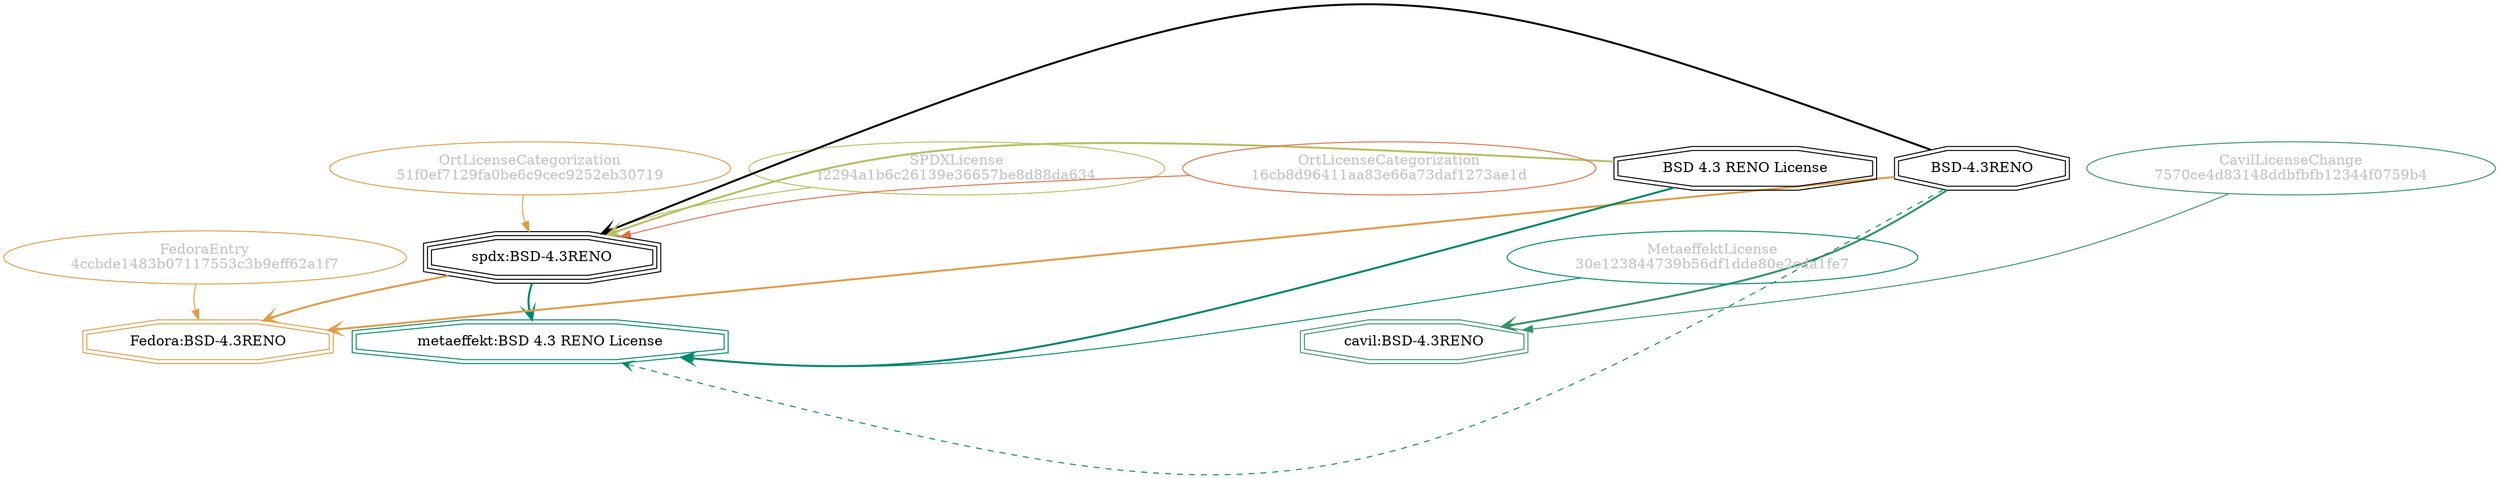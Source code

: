 strict digraph {
    node [shape=box];
    graph [splines=curved];
    550 [label="SPDXLicense\nf2294a1b6c26139e36657be8d88da634"
        ,fontcolor=gray
        ,color="#b8bf62"
        ,fillcolor="beige;1"
        ,shape=ellipse];
    551 [label="spdx:BSD-4.3RENO"
        ,shape=tripleoctagon];
    552 [label="BSD-4.3RENO"
        ,shape=doubleoctagon];
    553 [label="BSD 4.3 RENO License"
        ,shape=doubleoctagon];
    5993 [label="FedoraEntry\n4ccbde1483b07117553c3b9eff62a1f7"
         ,fontcolor=gray
         ,color="#e09d4b"
         ,fillcolor="beige;1"
         ,shape=ellipse];
    5994 [label="Fedora:BSD-4.3RENO"
         ,color="#e09d4b"
         ,shape=doubleoctagon];
    28531 [label="OrtLicenseCategorization\n16cb8d96411aa83e66a73daf1273ae1d"
          ,fontcolor=gray
          ,color="#e06f45"
          ,fillcolor="beige;1"
          ,shape=ellipse];
    35382 [label="OrtLicenseCategorization\n51f0ef7129fa0be6c9cec9252eb30719"
          ,fontcolor=gray
          ,color="#e09d4b"
          ,fillcolor="beige;1"
          ,shape=ellipse];
    36499 [label="CavilLicenseChange\n7570ce4d83148ddbfbfb12344f0759b4"
          ,fontcolor=gray
          ,color="#379469"
          ,fillcolor="beige;1"
          ,shape=ellipse];
    36500 [label="cavil:BSD-4.3RENO"
          ,color="#379469"
          ,shape=doubleoctagon];
    39218 [label="MetaeffektLicense\n30e123844739b56df1dde80e2cda1fe7"
          ,fontcolor=gray
          ,color="#00876c"
          ,fillcolor="beige;1"
          ,shape=ellipse];
    39219 [label="metaeffekt:BSD 4.3 RENO License"
          ,color="#00876c"
          ,shape=doubleoctagon];
    550 -> 551 [weight=0.5
               ,color="#b8bf62"];
    551 -> 5994 [style=bold
                ,arrowhead=vee
                ,weight=0.7
                ,color="#e09d4b"];
    551 -> 39219 [style=bold
                 ,arrowhead=vee
                 ,weight=0.7
                 ,color="#00876c"];
    552 -> 551 [style=bold
               ,arrowhead=vee
               ,weight=0.7];
    552 -> 5994 [style=bold
                ,arrowhead=vee
                ,weight=0.7
                ,color="#e09d4b"];
    552 -> 36500 [style=bold
                 ,arrowhead=vee
                 ,weight=0.7
                 ,color="#379469"];
    552 -> 36500 [style=bold
                 ,arrowhead=vee
                 ,weight=0.7
                 ,color="#379469"];
    552 -> 39219 [style=dashed
                 ,arrowhead=vee
                 ,weight=0.5
                 ,color="#00876c"];
    553 -> 551 [style=bold
               ,arrowhead=vee
               ,weight=0.7
               ,color="#b8bf62"];
    553 -> 39219 [style=bold
                 ,arrowhead=vee
                 ,weight=0.7
                 ,color="#00876c"];
    553 -> 39219 [style=bold
                 ,arrowhead=vee
                 ,weight=0.7
                 ,color="#00876c"];
    5993 -> 5994 [weight=0.5
                 ,color="#e09d4b"];
    28531 -> 551 [weight=0.5
                 ,color="#e06f45"];
    35382 -> 551 [weight=0.5
                 ,color="#e09d4b"];
    36499 -> 36500 [weight=0.5
                   ,color="#379469"];
    39218 -> 39219 [weight=0.5
                   ,color="#00876c"];
}
